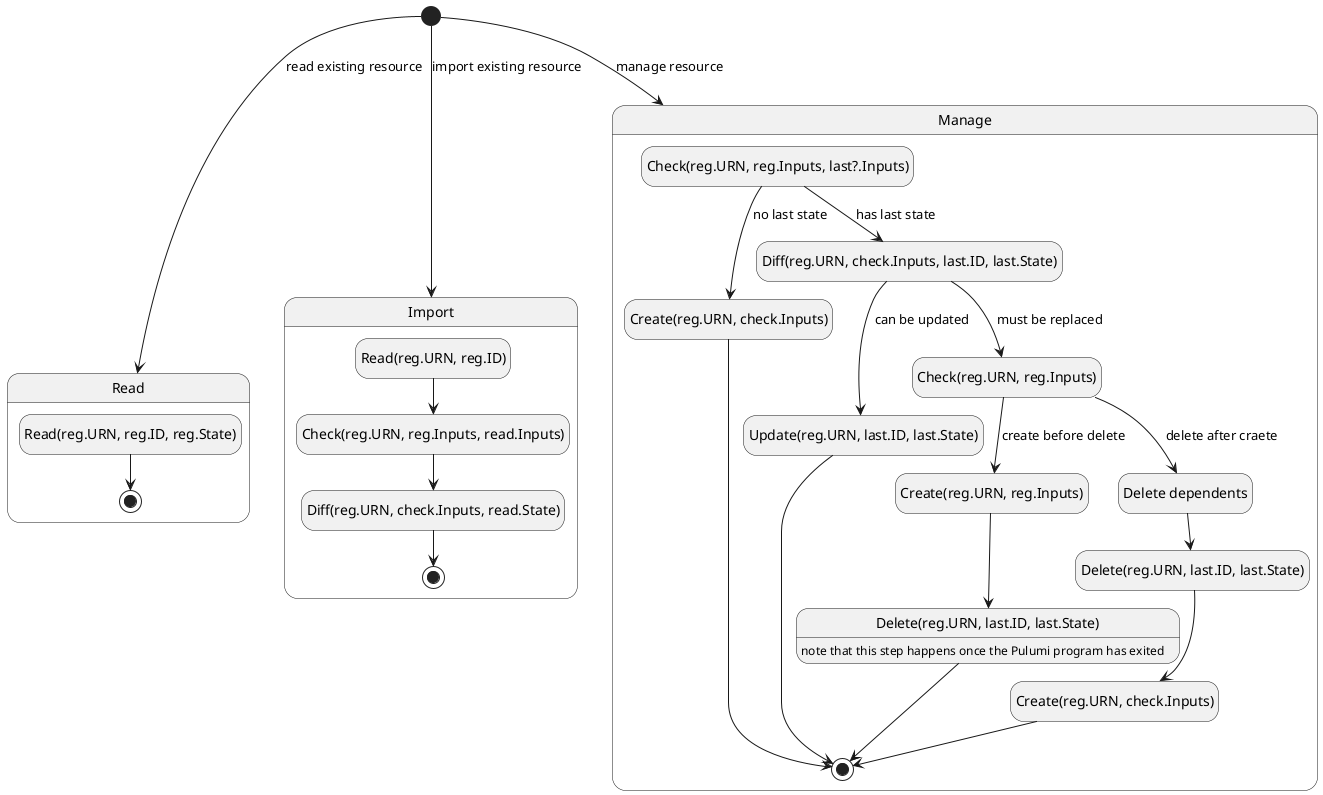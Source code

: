 @startuml
hide empty description

[*] --> Read: read existing resource
[*] --> Import: import existing resource
[*] --> Manage: manage resource

state Read {
	state "Read(reg.URN, reg.ID, reg.State)" as read_read

	read_read --> [*]
}

state Import {
	state "Read(reg.URN, reg.ID)" as import_read
	state "Check(reg.URN, reg.Inputs, read.Inputs)" as import_check
	state "Diff(reg.URN, check.Inputs, read.State)" as import_diff

	import_read --> import_check
	import_check --> import_diff
	import_diff --> [*]
}

state Manage {
	state "Check(reg.URN, reg.Inputs, last?.Inputs)" as manage_check
	state "Create(reg.URN, check.Inputs)" as manage_create
	state "Diff(reg.URN, check.Inputs, last.ID, last.State)" as manage_diff
	state "Update(reg.URN, last.ID, last.State)" as manage_update
	state "Check(reg.URN, reg.Inputs)" as manage_replace_check
	state "Create(reg.URN, reg.Inputs)" as manage_replace_create_before_delete
	state "Delete(reg.URN, last.ID, last.State)" as manage_replace_delete_after_create
	state "Delete dependents" as manage_replace_delete_dependents
	state "Delete(reg.URN, last.ID, last.State)" as manage_replace_delete_before_create
	state "Create(reg.URN, check.Inputs)" as manage_replace_create_after_delete

	manage_replace_delete_after_create: note that this step happens once the Pulumi program has exited

	manage_check --> manage_create: no last state
	manage_check --> manage_diff: has last state
	manage_diff --> manage_update: can be updated
	manage_diff --> manage_replace_check: must be replaced
	manage_replace_check --> manage_replace_create_before_delete: create before delete
	manage_replace_check --> manage_replace_delete_dependents: delete after craete
	manage_replace_create_before_delete --> manage_replace_delete_after_create
	manage_replace_delete_dependents --> manage_replace_delete_before_create
	manage_replace_delete_before_create --> manage_replace_create_after_delete
	manage_create --> [*]
	manage_update --> [*]
	manage_replace_delete_after_create --> [*]
	manage_replace_create_after_delete --> [*]
}
@enduml
